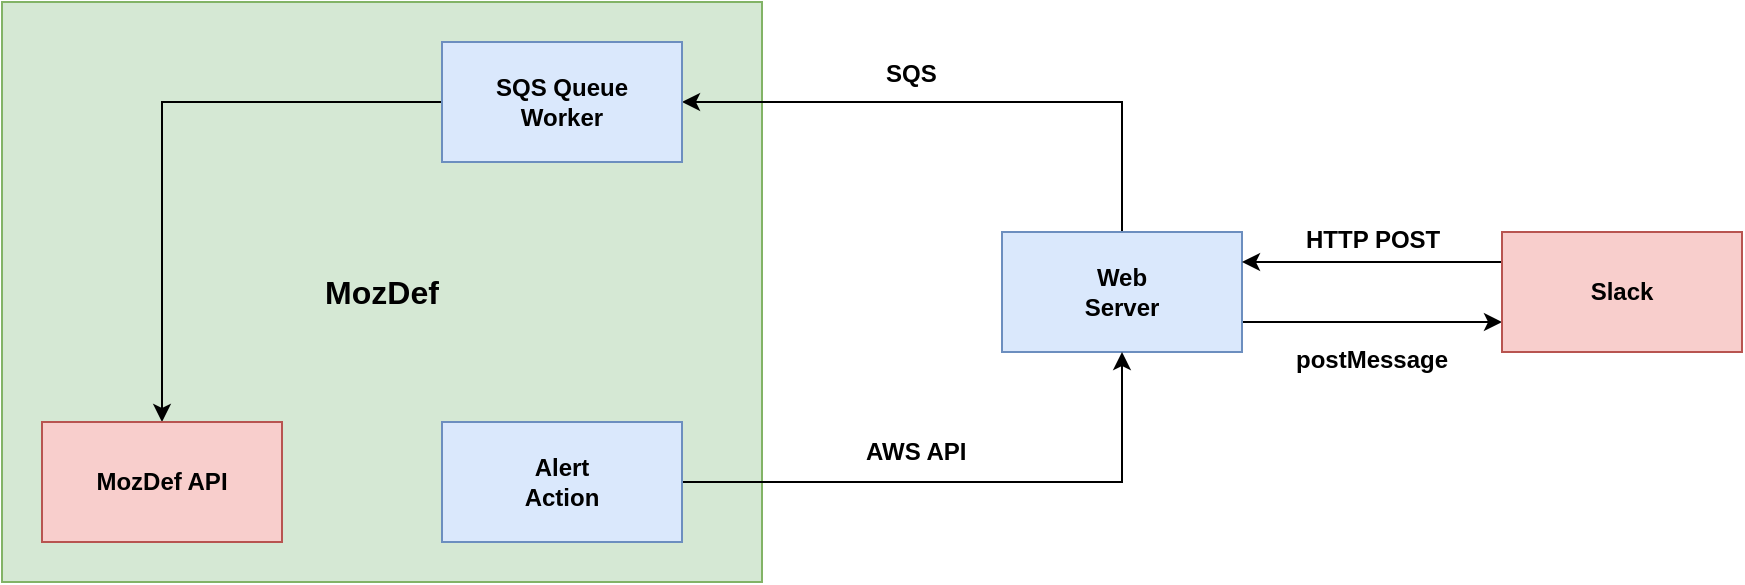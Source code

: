 <mxfile version="12.1.9" type="device" pages="1"><diagram id="Z8QIblt9Lec6BijHuryi" name="Page-1"><mxGraphModel dx="840" dy="640" grid="1" gridSize="10" guides="1" tooltips="1" connect="1" arrows="1" fold="1" page="1" pageScale="1" pageWidth="850" pageHeight="1100" math="0" shadow="0"><root><mxCell id="0"/><mxCell id="1" parent="0"/><mxCell id="1Xrr5vjDP2A6TB3J4VBr-4" value="MozDef" style="rounded=0;whiteSpace=wrap;html=1;fontSize=16;fillColor=#d5e8d4;strokeColor=#82b366;fontStyle=1" parent="1" vertex="1"><mxGeometry x="20" y="80" width="380" height="290" as="geometry"/></mxCell><mxCell id="3EOPmUosLLrpyn-u7bZ1-8" style="edgeStyle=orthogonalEdgeStyle;rounded=0;orthogonalLoop=1;jettySize=auto;html=1;exitX=0;exitY=0.5;exitDx=0;exitDy=0;entryX=0;entryY=0.5;entryDx=0;entryDy=0;" parent="1" edge="1"><mxGeometry relative="1" as="geometry"><Array as="points"><mxPoint x="40" y="350"/><mxPoint x="40" y="210"/></Array><mxPoint x="120" y="350" as="sourcePoint"/></mxGeometry></mxCell><mxCell id="1Xrr5vjDP2A6TB3J4VBr-9" style="edgeStyle=orthogonalEdgeStyle;rounded=0;orthogonalLoop=1;jettySize=auto;html=1;exitX=0.5;exitY=0;exitDx=0;exitDy=0;entryX=1;entryY=0.5;entryDx=0;entryDy=0;" parent="1" source="1Xrr5vjDP2A6TB3J4VBr-1" target="1Xrr5vjDP2A6TB3J4VBr-5" edge="1"><mxGeometry relative="1" as="geometry"/></mxCell><mxCell id="KuAp8vjVg_MH5dtPNHws-1" style="edgeStyle=orthogonalEdgeStyle;rounded=0;orthogonalLoop=1;jettySize=auto;html=1;exitX=1;exitY=0.75;exitDx=0;exitDy=0;entryX=0;entryY=0.75;entryDx=0;entryDy=0;" parent="1" source="1Xrr5vjDP2A6TB3J4VBr-1" target="1Xrr5vjDP2A6TB3J4VBr-2" edge="1"><mxGeometry relative="1" as="geometry"/></mxCell><mxCell id="1Xrr5vjDP2A6TB3J4VBr-1" value="Web&lt;br&gt;Server" style="rounded=0;whiteSpace=wrap;html=1;fillColor=#dae8fc;strokeColor=#6c8ebf;fontStyle=1" parent="1" vertex="1"><mxGeometry x="520" y="195" width="120" height="60" as="geometry"/></mxCell><mxCell id="KuAp8vjVg_MH5dtPNHws-2" style="edgeStyle=orthogonalEdgeStyle;rounded=0;orthogonalLoop=1;jettySize=auto;html=1;exitX=0;exitY=0.25;exitDx=0;exitDy=0;entryX=1;entryY=0.25;entryDx=0;entryDy=0;" parent="1" source="1Xrr5vjDP2A6TB3J4VBr-2" target="1Xrr5vjDP2A6TB3J4VBr-1" edge="1"><mxGeometry relative="1" as="geometry"/></mxCell><mxCell id="1Xrr5vjDP2A6TB3J4VBr-2" value="Slack" style="rounded=0;whiteSpace=wrap;html=1;fillColor=#f8cecc;strokeColor=#b85450;fontStyle=1" parent="1" vertex="1"><mxGeometry x="770" y="195" width="120" height="60" as="geometry"/></mxCell><mxCell id="LexmvAaWcA3AUXU79KvQ-1" style="edgeStyle=orthogonalEdgeStyle;rounded=0;orthogonalLoop=1;jettySize=auto;html=1;exitX=0;exitY=0.5;exitDx=0;exitDy=0;entryX=0.5;entryY=0;entryDx=0;entryDy=0;" edge="1" parent="1" source="1Xrr5vjDP2A6TB3J4VBr-5" target="1Xrr5vjDP2A6TB3J4VBr-7"><mxGeometry relative="1" as="geometry"/></mxCell><mxCell id="1Xrr5vjDP2A6TB3J4VBr-5" value="SQS Queue&lt;br&gt;Worker" style="rounded=0;whiteSpace=wrap;html=1;fillColor=#dae8fc;strokeColor=#6c8ebf;fontStyle=1" parent="1" vertex="1"><mxGeometry x="240" y="100" width="120" height="60" as="geometry"/></mxCell><mxCell id="1Xrr5vjDP2A6TB3J4VBr-8" style="edgeStyle=orthogonalEdgeStyle;rounded=0;orthogonalLoop=1;jettySize=auto;html=1;exitX=1;exitY=0.5;exitDx=0;exitDy=0;entryX=0.5;entryY=1;entryDx=0;entryDy=0;" parent="1" source="1Xrr5vjDP2A6TB3J4VBr-6" target="1Xrr5vjDP2A6TB3J4VBr-1" edge="1"><mxGeometry relative="1" as="geometry"><mxPoint x="620" y="225" as="targetPoint"/></mxGeometry></mxCell><mxCell id="1Xrr5vjDP2A6TB3J4VBr-6" value="Alert&lt;br&gt;Action" style="rounded=0;whiteSpace=wrap;html=1;fillColor=#dae8fc;strokeColor=#6c8ebf;fontStyle=1" parent="1" vertex="1"><mxGeometry x="240" y="290" width="120" height="60" as="geometry"/></mxCell><mxCell id="1Xrr5vjDP2A6TB3J4VBr-7" value="MozDef API" style="rounded=0;whiteSpace=wrap;html=1;fillColor=#f8cecc;strokeColor=#b85450;fontStyle=1" parent="1" vertex="1"><mxGeometry x="40" y="290" width="120" height="60" as="geometry"/></mxCell><mxCell id="1Xrr5vjDP2A6TB3J4VBr-12" value="SQS" style="text;html=1;resizable=0;points=[];autosize=1;align=left;verticalAlign=top;spacingTop=-4;fontStyle=1" parent="1" vertex="1"><mxGeometry x="460" y="106" width="40" height="20" as="geometry"/></mxCell><mxCell id="1Xrr5vjDP2A6TB3J4VBr-13" value="AWS API" style="text;html=1;resizable=0;points=[];autosize=1;align=left;verticalAlign=top;spacingTop=-4;fontStyle=1" parent="1" vertex="1"><mxGeometry x="450" y="295" width="70" height="20" as="geometry"/></mxCell><mxCell id="1Xrr5vjDP2A6TB3J4VBr-16" value="&lt;font style=&quot;font-size: 12px&quot;&gt;postMessage&lt;/font&gt;" style="text;html=1;resizable=0;points=[];autosize=1;align=left;verticalAlign=top;spacingTop=-4;fontSize=16;strokeWidth=12;fontStyle=1" parent="1" vertex="1"><mxGeometry x="665" y="245" width="90" height="20" as="geometry"/></mxCell><mxCell id="1Xrr5vjDP2A6TB3J4VBr-17" value="&lt;font style=&quot;font-size: 12px&quot;&gt;HTTP POST&lt;br&gt;&lt;/font&gt;" style="text;html=1;resizable=0;points=[];autosize=1;align=left;verticalAlign=top;spacingTop=-4;fontSize=16;fontStyle=1" parent="1" vertex="1"><mxGeometry x="670" y="185" width="80" height="20" as="geometry"/></mxCell></root></mxGraphModel></diagram></mxfile>